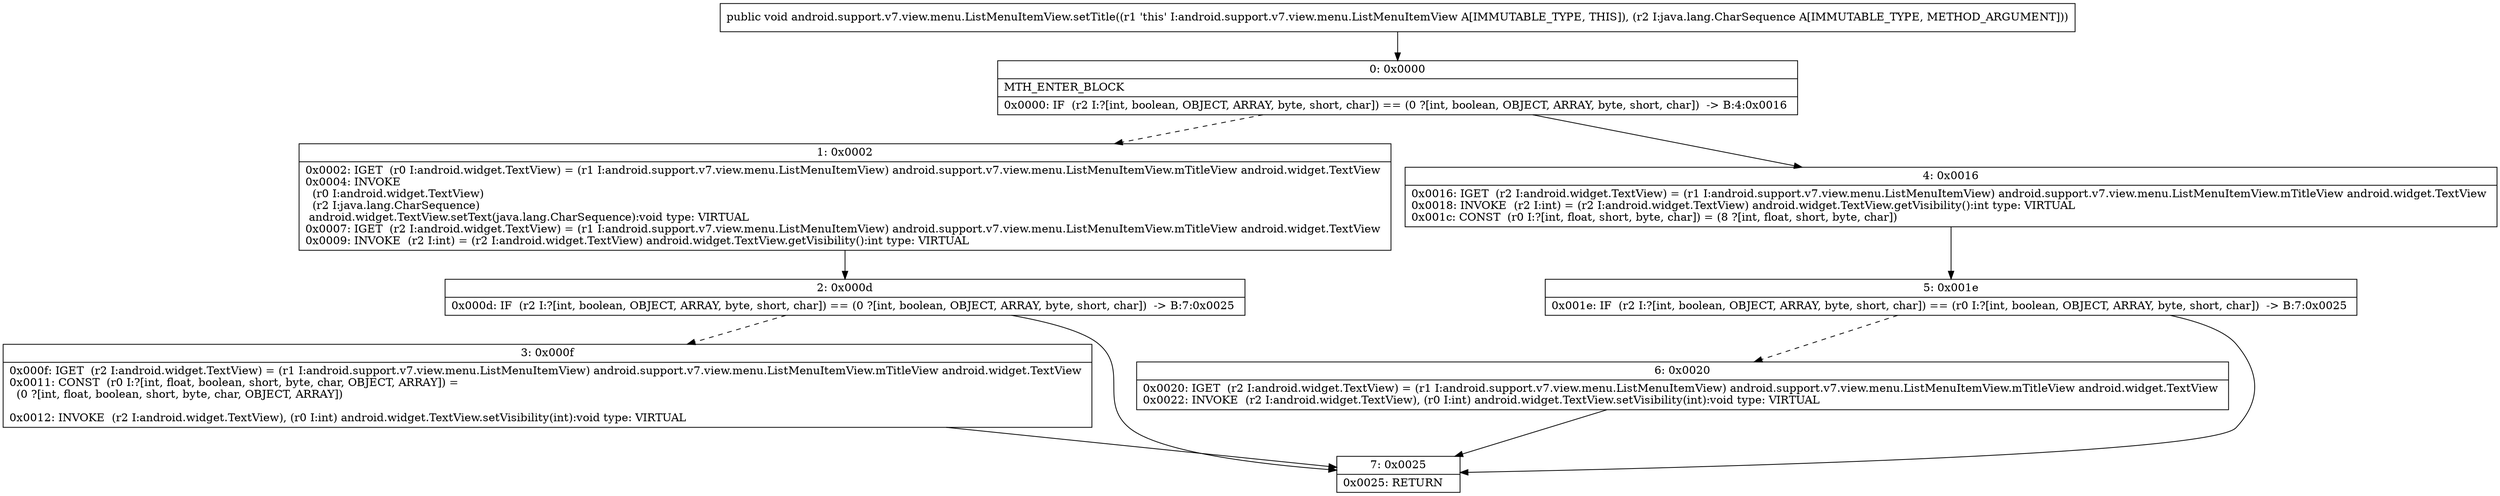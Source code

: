 digraph "CFG forandroid.support.v7.view.menu.ListMenuItemView.setTitle(Ljava\/lang\/CharSequence;)V" {
Node_0 [shape=record,label="{0\:\ 0x0000|MTH_ENTER_BLOCK\l|0x0000: IF  (r2 I:?[int, boolean, OBJECT, ARRAY, byte, short, char]) == (0 ?[int, boolean, OBJECT, ARRAY, byte, short, char])  \-\> B:4:0x0016 \l}"];
Node_1 [shape=record,label="{1\:\ 0x0002|0x0002: IGET  (r0 I:android.widget.TextView) = (r1 I:android.support.v7.view.menu.ListMenuItemView) android.support.v7.view.menu.ListMenuItemView.mTitleView android.widget.TextView \l0x0004: INVOKE  \l  (r0 I:android.widget.TextView)\l  (r2 I:java.lang.CharSequence)\l android.widget.TextView.setText(java.lang.CharSequence):void type: VIRTUAL \l0x0007: IGET  (r2 I:android.widget.TextView) = (r1 I:android.support.v7.view.menu.ListMenuItemView) android.support.v7.view.menu.ListMenuItemView.mTitleView android.widget.TextView \l0x0009: INVOKE  (r2 I:int) = (r2 I:android.widget.TextView) android.widget.TextView.getVisibility():int type: VIRTUAL \l}"];
Node_2 [shape=record,label="{2\:\ 0x000d|0x000d: IF  (r2 I:?[int, boolean, OBJECT, ARRAY, byte, short, char]) == (0 ?[int, boolean, OBJECT, ARRAY, byte, short, char])  \-\> B:7:0x0025 \l}"];
Node_3 [shape=record,label="{3\:\ 0x000f|0x000f: IGET  (r2 I:android.widget.TextView) = (r1 I:android.support.v7.view.menu.ListMenuItemView) android.support.v7.view.menu.ListMenuItemView.mTitleView android.widget.TextView \l0x0011: CONST  (r0 I:?[int, float, boolean, short, byte, char, OBJECT, ARRAY]) = \l  (0 ?[int, float, boolean, short, byte, char, OBJECT, ARRAY])\l \l0x0012: INVOKE  (r2 I:android.widget.TextView), (r0 I:int) android.widget.TextView.setVisibility(int):void type: VIRTUAL \l}"];
Node_4 [shape=record,label="{4\:\ 0x0016|0x0016: IGET  (r2 I:android.widget.TextView) = (r1 I:android.support.v7.view.menu.ListMenuItemView) android.support.v7.view.menu.ListMenuItemView.mTitleView android.widget.TextView \l0x0018: INVOKE  (r2 I:int) = (r2 I:android.widget.TextView) android.widget.TextView.getVisibility():int type: VIRTUAL \l0x001c: CONST  (r0 I:?[int, float, short, byte, char]) = (8 ?[int, float, short, byte, char]) \l}"];
Node_5 [shape=record,label="{5\:\ 0x001e|0x001e: IF  (r2 I:?[int, boolean, OBJECT, ARRAY, byte, short, char]) == (r0 I:?[int, boolean, OBJECT, ARRAY, byte, short, char])  \-\> B:7:0x0025 \l}"];
Node_6 [shape=record,label="{6\:\ 0x0020|0x0020: IGET  (r2 I:android.widget.TextView) = (r1 I:android.support.v7.view.menu.ListMenuItemView) android.support.v7.view.menu.ListMenuItemView.mTitleView android.widget.TextView \l0x0022: INVOKE  (r2 I:android.widget.TextView), (r0 I:int) android.widget.TextView.setVisibility(int):void type: VIRTUAL \l}"];
Node_7 [shape=record,label="{7\:\ 0x0025|0x0025: RETURN   \l}"];
MethodNode[shape=record,label="{public void android.support.v7.view.menu.ListMenuItemView.setTitle((r1 'this' I:android.support.v7.view.menu.ListMenuItemView A[IMMUTABLE_TYPE, THIS]), (r2 I:java.lang.CharSequence A[IMMUTABLE_TYPE, METHOD_ARGUMENT])) }"];
MethodNode -> Node_0;
Node_0 -> Node_1[style=dashed];
Node_0 -> Node_4;
Node_1 -> Node_2;
Node_2 -> Node_3[style=dashed];
Node_2 -> Node_7;
Node_3 -> Node_7;
Node_4 -> Node_5;
Node_5 -> Node_6[style=dashed];
Node_5 -> Node_7;
Node_6 -> Node_7;
}

